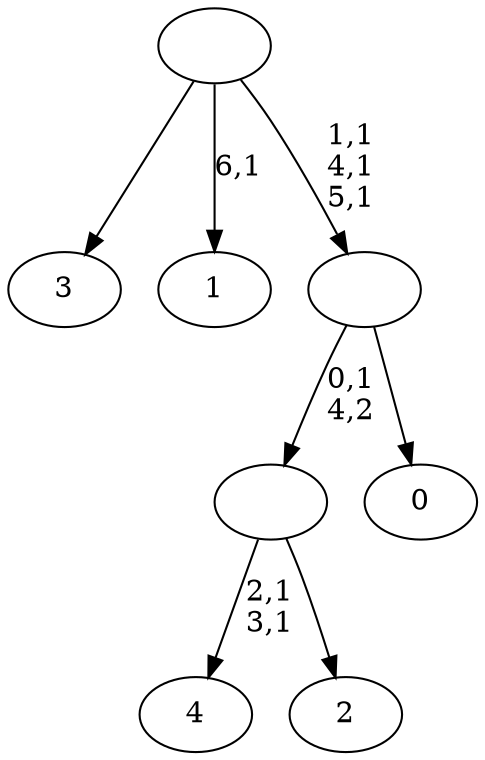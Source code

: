digraph T {
	12 [label="4"]
	9 [label="3"]
	8 [label="2"]
	7 [label=""]
	6 [label="1"]
	4 [label="0"]
	3 [label=""]
	0 [label=""]
	7 -> 12 [label="2,1\n3,1"]
	7 -> 8 [label=""]
	3 -> 7 [label="0,1\n4,2"]
	3 -> 4 [label=""]
	0 -> 3 [label="1,1\n4,1\n5,1"]
	0 -> 6 [label="6,1"]
	0 -> 9 [label=""]
}
